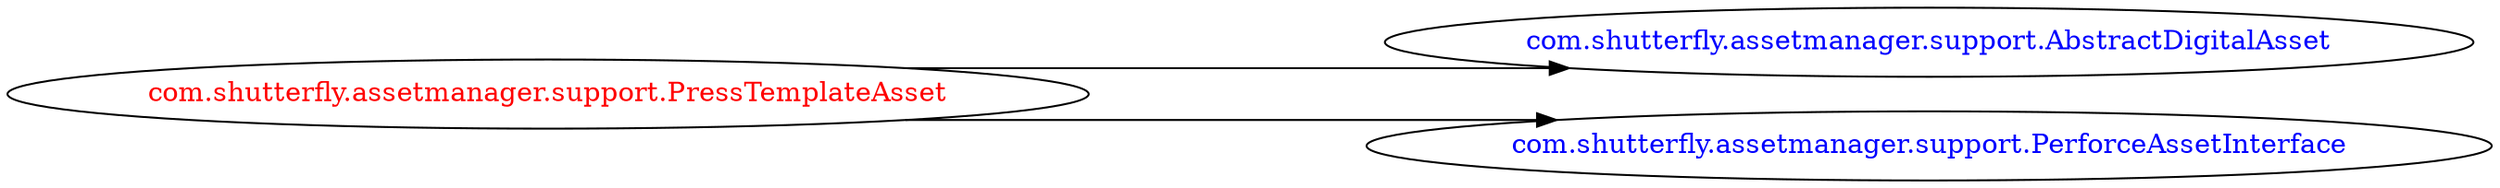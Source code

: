 digraph dependencyGraph {
 concentrate=true;
 ranksep="2.0";
 rankdir="LR"; 
 splines="ortho";
"com.shutterfly.assetmanager.support.PressTemplateAsset" [fontcolor="red"];
"com.shutterfly.assetmanager.support.AbstractDigitalAsset" [ fontcolor="blue" ];
"com.shutterfly.assetmanager.support.PressTemplateAsset"->"com.shutterfly.assetmanager.support.AbstractDigitalAsset";
"com.shutterfly.assetmanager.support.PerforceAssetInterface" [ fontcolor="blue" ];
"com.shutterfly.assetmanager.support.PressTemplateAsset"->"com.shutterfly.assetmanager.support.PerforceAssetInterface";
}